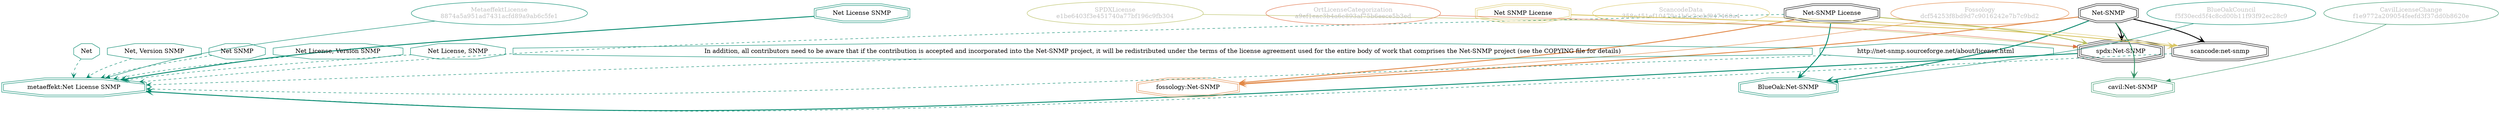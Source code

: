 strict digraph {
    node [shape=box];
    graph [splines=curved];
    3158 [label="SPDXLicense\ne1be6403f3e451740a77bf196c9fb304"
         ,fontcolor=gray
         ,color="#b8bf62"
         ,fillcolor="beige;1"
         ,shape=ellipse];
    3159 [label="spdx:Net-SNMP"
         ,shape=tripleoctagon];
    3160 [label="Net-SNMP"
         ,shape=doubleoctagon];
    3161 [label="Net-SNMP License"
         ,shape=doubleoctagon];
    8908 [label="BlueOakCouncil\nf5f30ecd5f4c8cd00b11f93f92ec28c9"
         ,fontcolor=gray
         ,color="#00876c"
         ,fillcolor="beige;1"
         ,shape=ellipse];
    8909 [label="BlueOak:Net-SNMP"
         ,color="#00876c"
         ,shape=doubleoctagon];
    20491 [label="ScancodeData\n358e451ef10479a1b6c2cebf947460a4"
          ,fontcolor=gray
          ,color="#dac767"
          ,fillcolor="beige;1"
          ,shape=ellipse];
    20492 [label="scancode:net-snmp"
          ,shape=doubleoctagon];
    20493 [label="Net SNMP License"
          ,color="#dac767"
          ,shape=doubleoctagon];
    27885 [label="Fossology\ndcf54253f8bd9d7c9016242e7b7c9bd2"
          ,fontcolor=gray
          ,color="#e18745"
          ,fillcolor="beige;1"
          ,shape=ellipse];
    27886 [label="fossology:Net-SNMP"
          ,color="#e18745"
          ,shape=doubleoctagon];
    35108 [label="OrtLicenseCategorization\na9ef1eac3b4a6e893af75b6eece5b3ed"
          ,fontcolor=gray
          ,color="#e06f45"
          ,fillcolor="beige;1"
          ,shape=ellipse];
    37239 [label="CavilLicenseChange\nf1e9772a209054feefd3f37dd0b8620e"
          ,fontcolor=gray
          ,color="#379469"
          ,fillcolor="beige;1"
          ,shape=ellipse];
    37240 [label="cavil:Net-SNMP"
          ,color="#379469"
          ,shape=doubleoctagon];
    45983 [label="MetaeffektLicense\n8874a5a951ad7431acfd89a9ab6c5fe1"
          ,fontcolor=gray
          ,color="#00876c"
          ,fillcolor="beige;1"
          ,shape=ellipse];
    45984 [label="metaeffekt:Net License SNMP"
          ,color="#00876c"
          ,shape=doubleoctagon];
    45985 [label="Net License SNMP"
          ,color="#00876c"
          ,shape=doubleoctagon];
    45986 [label=Net
          ,color="#00876c"
          ,shape=octagon];
    45987 [label="Net, Version SNMP"
          ,color="#00876c"
          ,shape=octagon];
    45988 [label="Net SNMP"
          ,color="#00876c"
          ,shape=octagon];
    45989 [label="Net License, Version SNMP"
          ,color="#00876c"
          ,shape=octagon];
    45990 [label="Net License, SNMP"
          ,color="#00876c"
          ,shape=octagon];
    45991 [label="In addition, all contributors need to be aware that if the contribution is accepted and incorporated into the Net-SNMP project, it will be redistributed under the terms of the license agreement used for the entire body of work that comprises the Net-SNMP project (see the COPYING file for details)"
          ,color="#00876c"
          ,shape=octagon];
    45992 [label="http://net-snmp.sourceforge.net/about/license.html "
          ,color="#00876c"
          ,shape=octagon];
    3158 -> 3159 [weight=0.5
                 ,color="#b8bf62"];
    3159 -> 45984 [style=bold
                  ,arrowhead=vee
                  ,weight=0.7
                  ,color="#00876c"];
    3160 -> 3159 [style=bold
                 ,arrowhead=vee
                 ,weight=0.7];
    3160 -> 8909 [style=bold
                 ,arrowhead=vee
                 ,weight=0.7
                 ,color="#00876c"];
    3160 -> 20492 [style=bold
                  ,arrowhead=vee
                  ,weight=0.7];
    3160 -> 27886 [style=bold
                  ,arrowhead=vee
                  ,weight=0.7
                  ,color="#e18745"];
    3160 -> 37240 [style=bold
                  ,arrowhead=vee
                  ,weight=0.7
                  ,color="#379469"];
    3160 -> 37240 [style=bold
                  ,arrowhead=vee
                  ,weight=0.7
                  ,color="#379469"];
    3161 -> 3159 [style=bold
                 ,arrowhead=vee
                 ,weight=0.7
                 ,color="#b8bf62"];
    3161 -> 8909 [style=bold
                 ,arrowhead=vee
                 ,weight=0.7
                 ,color="#00876c"];
    3161 -> 27886 [style=bold
                  ,arrowhead=vee
                  ,weight=0.7
                  ,color="#e18745"];
    3161 -> 45984 [style=dashed
                  ,arrowhead=vee
                  ,weight=0.5
                  ,color="#00876c"];
    8908 -> 8909 [weight=0.5
                 ,color="#00876c"];
    20491 -> 20492 [weight=0.5
                   ,color="#dac767"];
    20492 -> 45984 [style=dashed
                   ,arrowhead=vee
                   ,weight=0.5
                   ,color="#00876c"];
    20493 -> 20492 [style=bold
                   ,arrowhead=vee
                   ,weight=0.7
                   ,color="#dac767"];
    27885 -> 27886 [weight=0.5
                   ,color="#e18745"];
    35108 -> 3159 [weight=0.5
                  ,color="#e06f45"];
    37239 -> 37240 [weight=0.5
                   ,color="#379469"];
    45983 -> 45984 [weight=0.5
                   ,color="#00876c"];
    45985 -> 45984 [style=bold
                   ,arrowhead=vee
                   ,weight=0.7
                   ,color="#00876c"];
    45986 -> 45984 [style=dashed
                   ,arrowhead=vee
                   ,weight=0.5
                   ,color="#00876c"];
    45987 -> 45984 [style=dashed
                   ,arrowhead=vee
                   ,weight=0.5
                   ,color="#00876c"];
    45988 -> 45984 [style=dashed
                   ,arrowhead=vee
                   ,weight=0.5
                   ,color="#00876c"];
    45989 -> 45984 [style=dashed
                   ,arrowhead=vee
                   ,weight=0.5
                   ,color="#00876c"];
    45990 -> 45984 [style=dashed
                   ,arrowhead=vee
                   ,weight=0.5
                   ,color="#00876c"];
    45991 -> 45984 [style=dashed
                   ,arrowhead=vee
                   ,weight=0.5
                   ,color="#00876c"];
    45992 -> 45984 [style=dashed
                   ,arrowhead=vee
                   ,weight=0.5
                   ,color="#00876c"];
}
